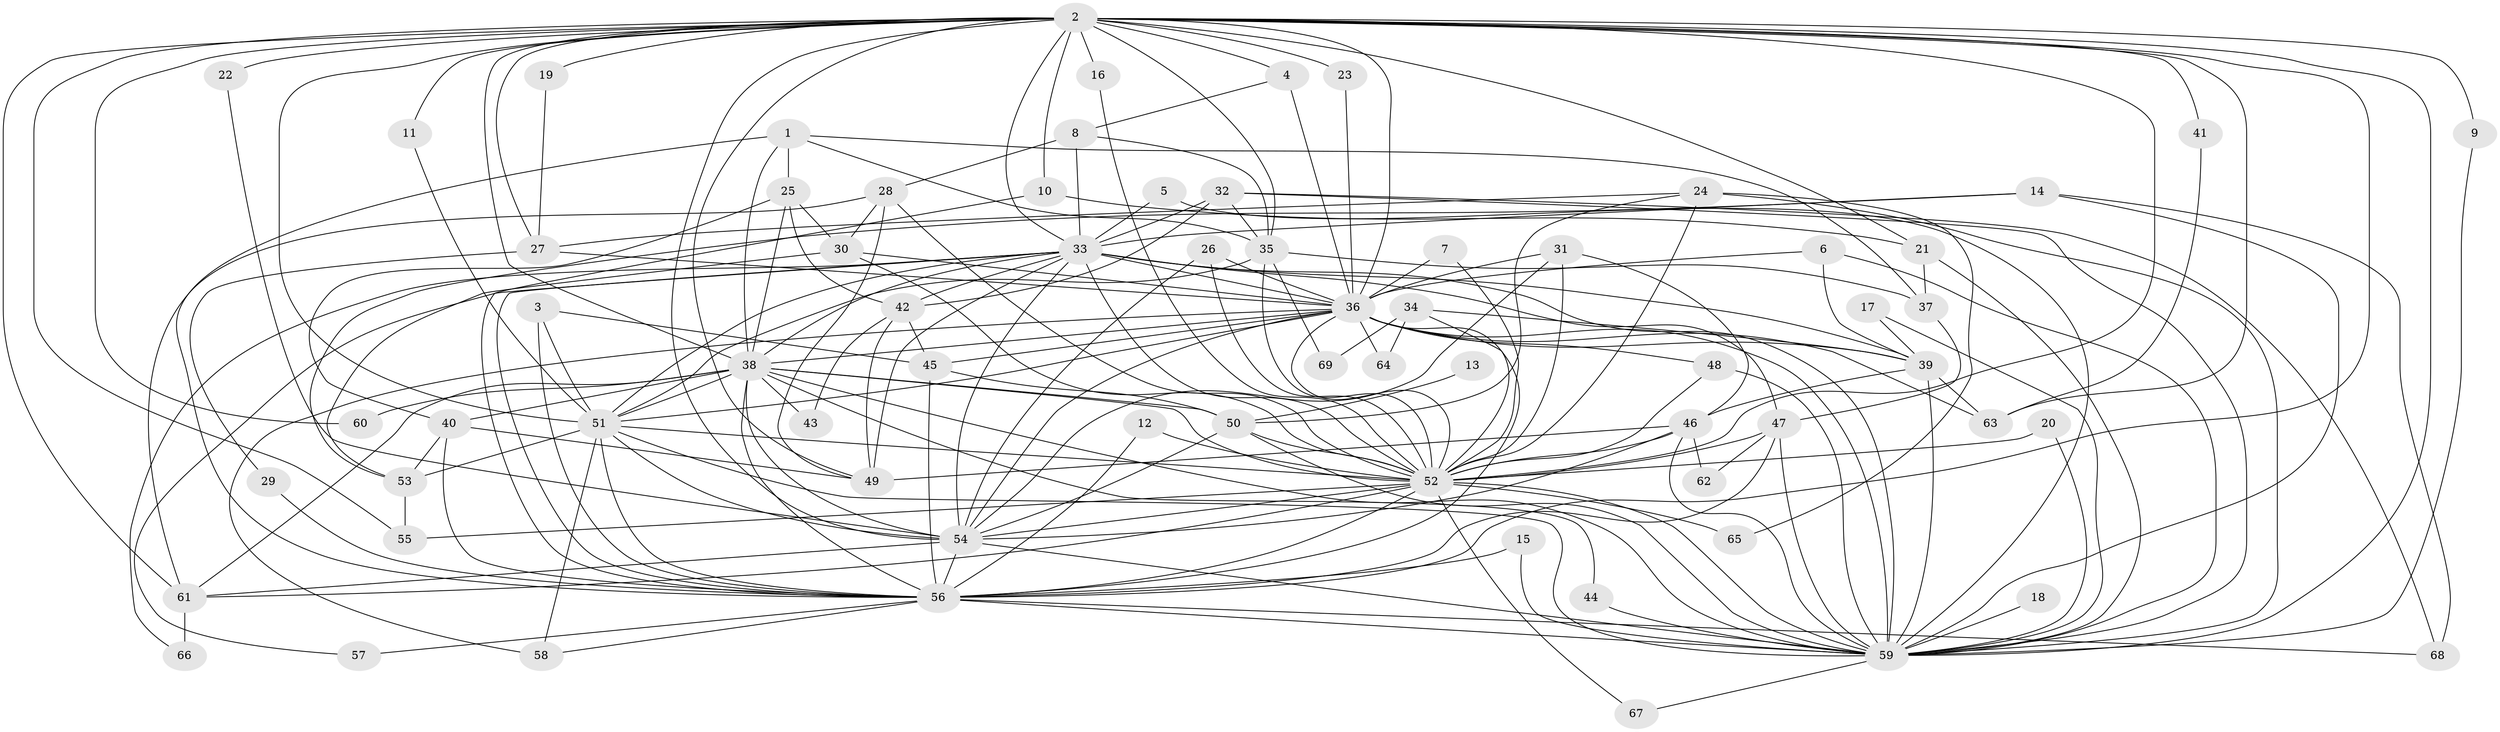 // original degree distribution, {21: 0.007246376811594203, 24: 0.007246376811594203, 16: 0.014492753623188406, 31: 0.007246376811594203, 20: 0.007246376811594203, 25: 0.007246376811594203, 27: 0.007246376811594203, 29: 0.007246376811594203, 17: 0.007246376811594203, 5: 0.09420289855072464, 3: 0.2028985507246377, 8: 0.007246376811594203, 2: 0.5144927536231884, 4: 0.06521739130434782, 6: 0.028985507246376812, 10: 0.007246376811594203, 7: 0.007246376811594203}
// Generated by graph-tools (version 1.1) at 2025/25/03/09/25 03:25:44]
// undirected, 69 vertices, 195 edges
graph export_dot {
graph [start="1"]
  node [color=gray90,style=filled];
  1;
  2;
  3;
  4;
  5;
  6;
  7;
  8;
  9;
  10;
  11;
  12;
  13;
  14;
  15;
  16;
  17;
  18;
  19;
  20;
  21;
  22;
  23;
  24;
  25;
  26;
  27;
  28;
  29;
  30;
  31;
  32;
  33;
  34;
  35;
  36;
  37;
  38;
  39;
  40;
  41;
  42;
  43;
  44;
  45;
  46;
  47;
  48;
  49;
  50;
  51;
  52;
  53;
  54;
  55;
  56;
  57;
  58;
  59;
  60;
  61;
  62;
  63;
  64;
  65;
  66;
  67;
  68;
  69;
  1 -- 25 [weight=1.0];
  1 -- 35 [weight=1.0];
  1 -- 37 [weight=1.0];
  1 -- 38 [weight=1.0];
  1 -- 56 [weight=1.0];
  2 -- 4 [weight=1.0];
  2 -- 9 [weight=1.0];
  2 -- 10 [weight=1.0];
  2 -- 11 [weight=1.0];
  2 -- 16 [weight=1.0];
  2 -- 19 [weight=1.0];
  2 -- 21 [weight=1.0];
  2 -- 22 [weight=1.0];
  2 -- 23 [weight=2.0];
  2 -- 27 [weight=1.0];
  2 -- 33 [weight=3.0];
  2 -- 35 [weight=1.0];
  2 -- 36 [weight=2.0];
  2 -- 38 [weight=2.0];
  2 -- 41 [weight=1.0];
  2 -- 49 [weight=1.0];
  2 -- 51 [weight=3.0];
  2 -- 52 [weight=3.0];
  2 -- 54 [weight=3.0];
  2 -- 55 [weight=1.0];
  2 -- 56 [weight=3.0];
  2 -- 59 [weight=2.0];
  2 -- 60 [weight=1.0];
  2 -- 61 [weight=1.0];
  2 -- 63 [weight=2.0];
  3 -- 45 [weight=1.0];
  3 -- 51 [weight=1.0];
  3 -- 56 [weight=1.0];
  4 -- 8 [weight=1.0];
  4 -- 36 [weight=1.0];
  5 -- 33 [weight=1.0];
  5 -- 59 [weight=1.0];
  6 -- 36 [weight=1.0];
  6 -- 39 [weight=1.0];
  6 -- 59 [weight=1.0];
  7 -- 36 [weight=1.0];
  7 -- 52 [weight=1.0];
  8 -- 28 [weight=1.0];
  8 -- 33 [weight=1.0];
  8 -- 35 [weight=1.0];
  9 -- 59 [weight=1.0];
  10 -- 21 [weight=1.0];
  10 -- 56 [weight=1.0];
  11 -- 51 [weight=1.0];
  12 -- 52 [weight=1.0];
  12 -- 56 [weight=1.0];
  13 -- 50 [weight=1.0];
  14 -- 33 [weight=1.0];
  14 -- 53 [weight=1.0];
  14 -- 59 [weight=1.0];
  14 -- 68 [weight=1.0];
  15 -- 56 [weight=1.0];
  15 -- 59 [weight=1.0];
  16 -- 52 [weight=1.0];
  17 -- 39 [weight=1.0];
  17 -- 59 [weight=1.0];
  18 -- 59 [weight=1.0];
  19 -- 27 [weight=1.0];
  20 -- 52 [weight=1.0];
  20 -- 59 [weight=1.0];
  21 -- 37 [weight=1.0];
  21 -- 59 [weight=1.0];
  22 -- 54 [weight=1.0];
  23 -- 36 [weight=1.0];
  24 -- 27 [weight=1.0];
  24 -- 50 [weight=1.0];
  24 -- 52 [weight=1.0];
  24 -- 59 [weight=1.0];
  24 -- 65 [weight=1.0];
  25 -- 30 [weight=1.0];
  25 -- 38 [weight=1.0];
  25 -- 40 [weight=1.0];
  25 -- 42 [weight=1.0];
  26 -- 36 [weight=1.0];
  26 -- 52 [weight=1.0];
  26 -- 54 [weight=1.0];
  27 -- 29 [weight=1.0];
  27 -- 36 [weight=1.0];
  28 -- 30 [weight=1.0];
  28 -- 49 [weight=1.0];
  28 -- 52 [weight=1.0];
  28 -- 61 [weight=1.0];
  29 -- 56 [weight=1.0];
  30 -- 36 [weight=1.0];
  30 -- 52 [weight=1.0];
  30 -- 53 [weight=1.0];
  31 -- 36 [weight=2.0];
  31 -- 46 [weight=1.0];
  31 -- 52 [weight=1.0];
  31 -- 54 [weight=1.0];
  32 -- 33 [weight=1.0];
  32 -- 35 [weight=1.0];
  32 -- 42 [weight=1.0];
  32 -- 59 [weight=1.0];
  32 -- 68 [weight=1.0];
  33 -- 36 [weight=1.0];
  33 -- 38 [weight=1.0];
  33 -- 39 [weight=1.0];
  33 -- 42 [weight=1.0];
  33 -- 47 [weight=1.0];
  33 -- 49 [weight=1.0];
  33 -- 51 [weight=1.0];
  33 -- 52 [weight=1.0];
  33 -- 54 [weight=1.0];
  33 -- 56 [weight=1.0];
  33 -- 57 [weight=1.0];
  33 -- 59 [weight=1.0];
  33 -- 66 [weight=1.0];
  34 -- 39 [weight=1.0];
  34 -- 52 [weight=1.0];
  34 -- 64 [weight=1.0];
  34 -- 69 [weight=1.0];
  35 -- 37 [weight=1.0];
  35 -- 51 [weight=1.0];
  35 -- 52 [weight=1.0];
  35 -- 69 [weight=1.0];
  36 -- 38 [weight=2.0];
  36 -- 39 [weight=1.0];
  36 -- 45 [weight=1.0];
  36 -- 48 [weight=2.0];
  36 -- 51 [weight=1.0];
  36 -- 52 [weight=1.0];
  36 -- 54 [weight=1.0];
  36 -- 56 [weight=1.0];
  36 -- 58 [weight=1.0];
  36 -- 59 [weight=1.0];
  36 -- 63 [weight=2.0];
  36 -- 64 [weight=1.0];
  37 -- 47 [weight=1.0];
  38 -- 40 [weight=1.0];
  38 -- 43 [weight=1.0];
  38 -- 44 [weight=1.0];
  38 -- 50 [weight=2.0];
  38 -- 51 [weight=1.0];
  38 -- 52 [weight=3.0];
  38 -- 54 [weight=1.0];
  38 -- 56 [weight=1.0];
  38 -- 59 [weight=1.0];
  38 -- 60 [weight=1.0];
  38 -- 61 [weight=1.0];
  39 -- 46 [weight=1.0];
  39 -- 59 [weight=1.0];
  39 -- 63 [weight=1.0];
  40 -- 49 [weight=1.0];
  40 -- 53 [weight=1.0];
  40 -- 56 [weight=2.0];
  41 -- 63 [weight=1.0];
  42 -- 43 [weight=1.0];
  42 -- 45 [weight=1.0];
  42 -- 49 [weight=1.0];
  44 -- 59 [weight=1.0];
  45 -- 50 [weight=1.0];
  45 -- 56 [weight=1.0];
  46 -- 49 [weight=1.0];
  46 -- 52 [weight=2.0];
  46 -- 54 [weight=1.0];
  46 -- 59 [weight=1.0];
  46 -- 62 [weight=1.0];
  47 -- 52 [weight=1.0];
  47 -- 56 [weight=1.0];
  47 -- 59 [weight=1.0];
  47 -- 62 [weight=1.0];
  48 -- 52 [weight=1.0];
  48 -- 59 [weight=1.0];
  50 -- 52 [weight=2.0];
  50 -- 54 [weight=1.0];
  50 -- 59 [weight=1.0];
  51 -- 52 [weight=1.0];
  51 -- 53 [weight=1.0];
  51 -- 54 [weight=1.0];
  51 -- 56 [weight=1.0];
  51 -- 58 [weight=1.0];
  51 -- 59 [weight=1.0];
  52 -- 54 [weight=1.0];
  52 -- 55 [weight=2.0];
  52 -- 56 [weight=1.0];
  52 -- 59 [weight=1.0];
  52 -- 61 [weight=1.0];
  52 -- 65 [weight=1.0];
  52 -- 67 [weight=1.0];
  53 -- 55 [weight=1.0];
  54 -- 56 [weight=2.0];
  54 -- 59 [weight=2.0];
  54 -- 61 [weight=1.0];
  56 -- 57 [weight=1.0];
  56 -- 58 [weight=1.0];
  56 -- 59 [weight=1.0];
  56 -- 68 [weight=1.0];
  59 -- 67 [weight=1.0];
  61 -- 66 [weight=2.0];
}
